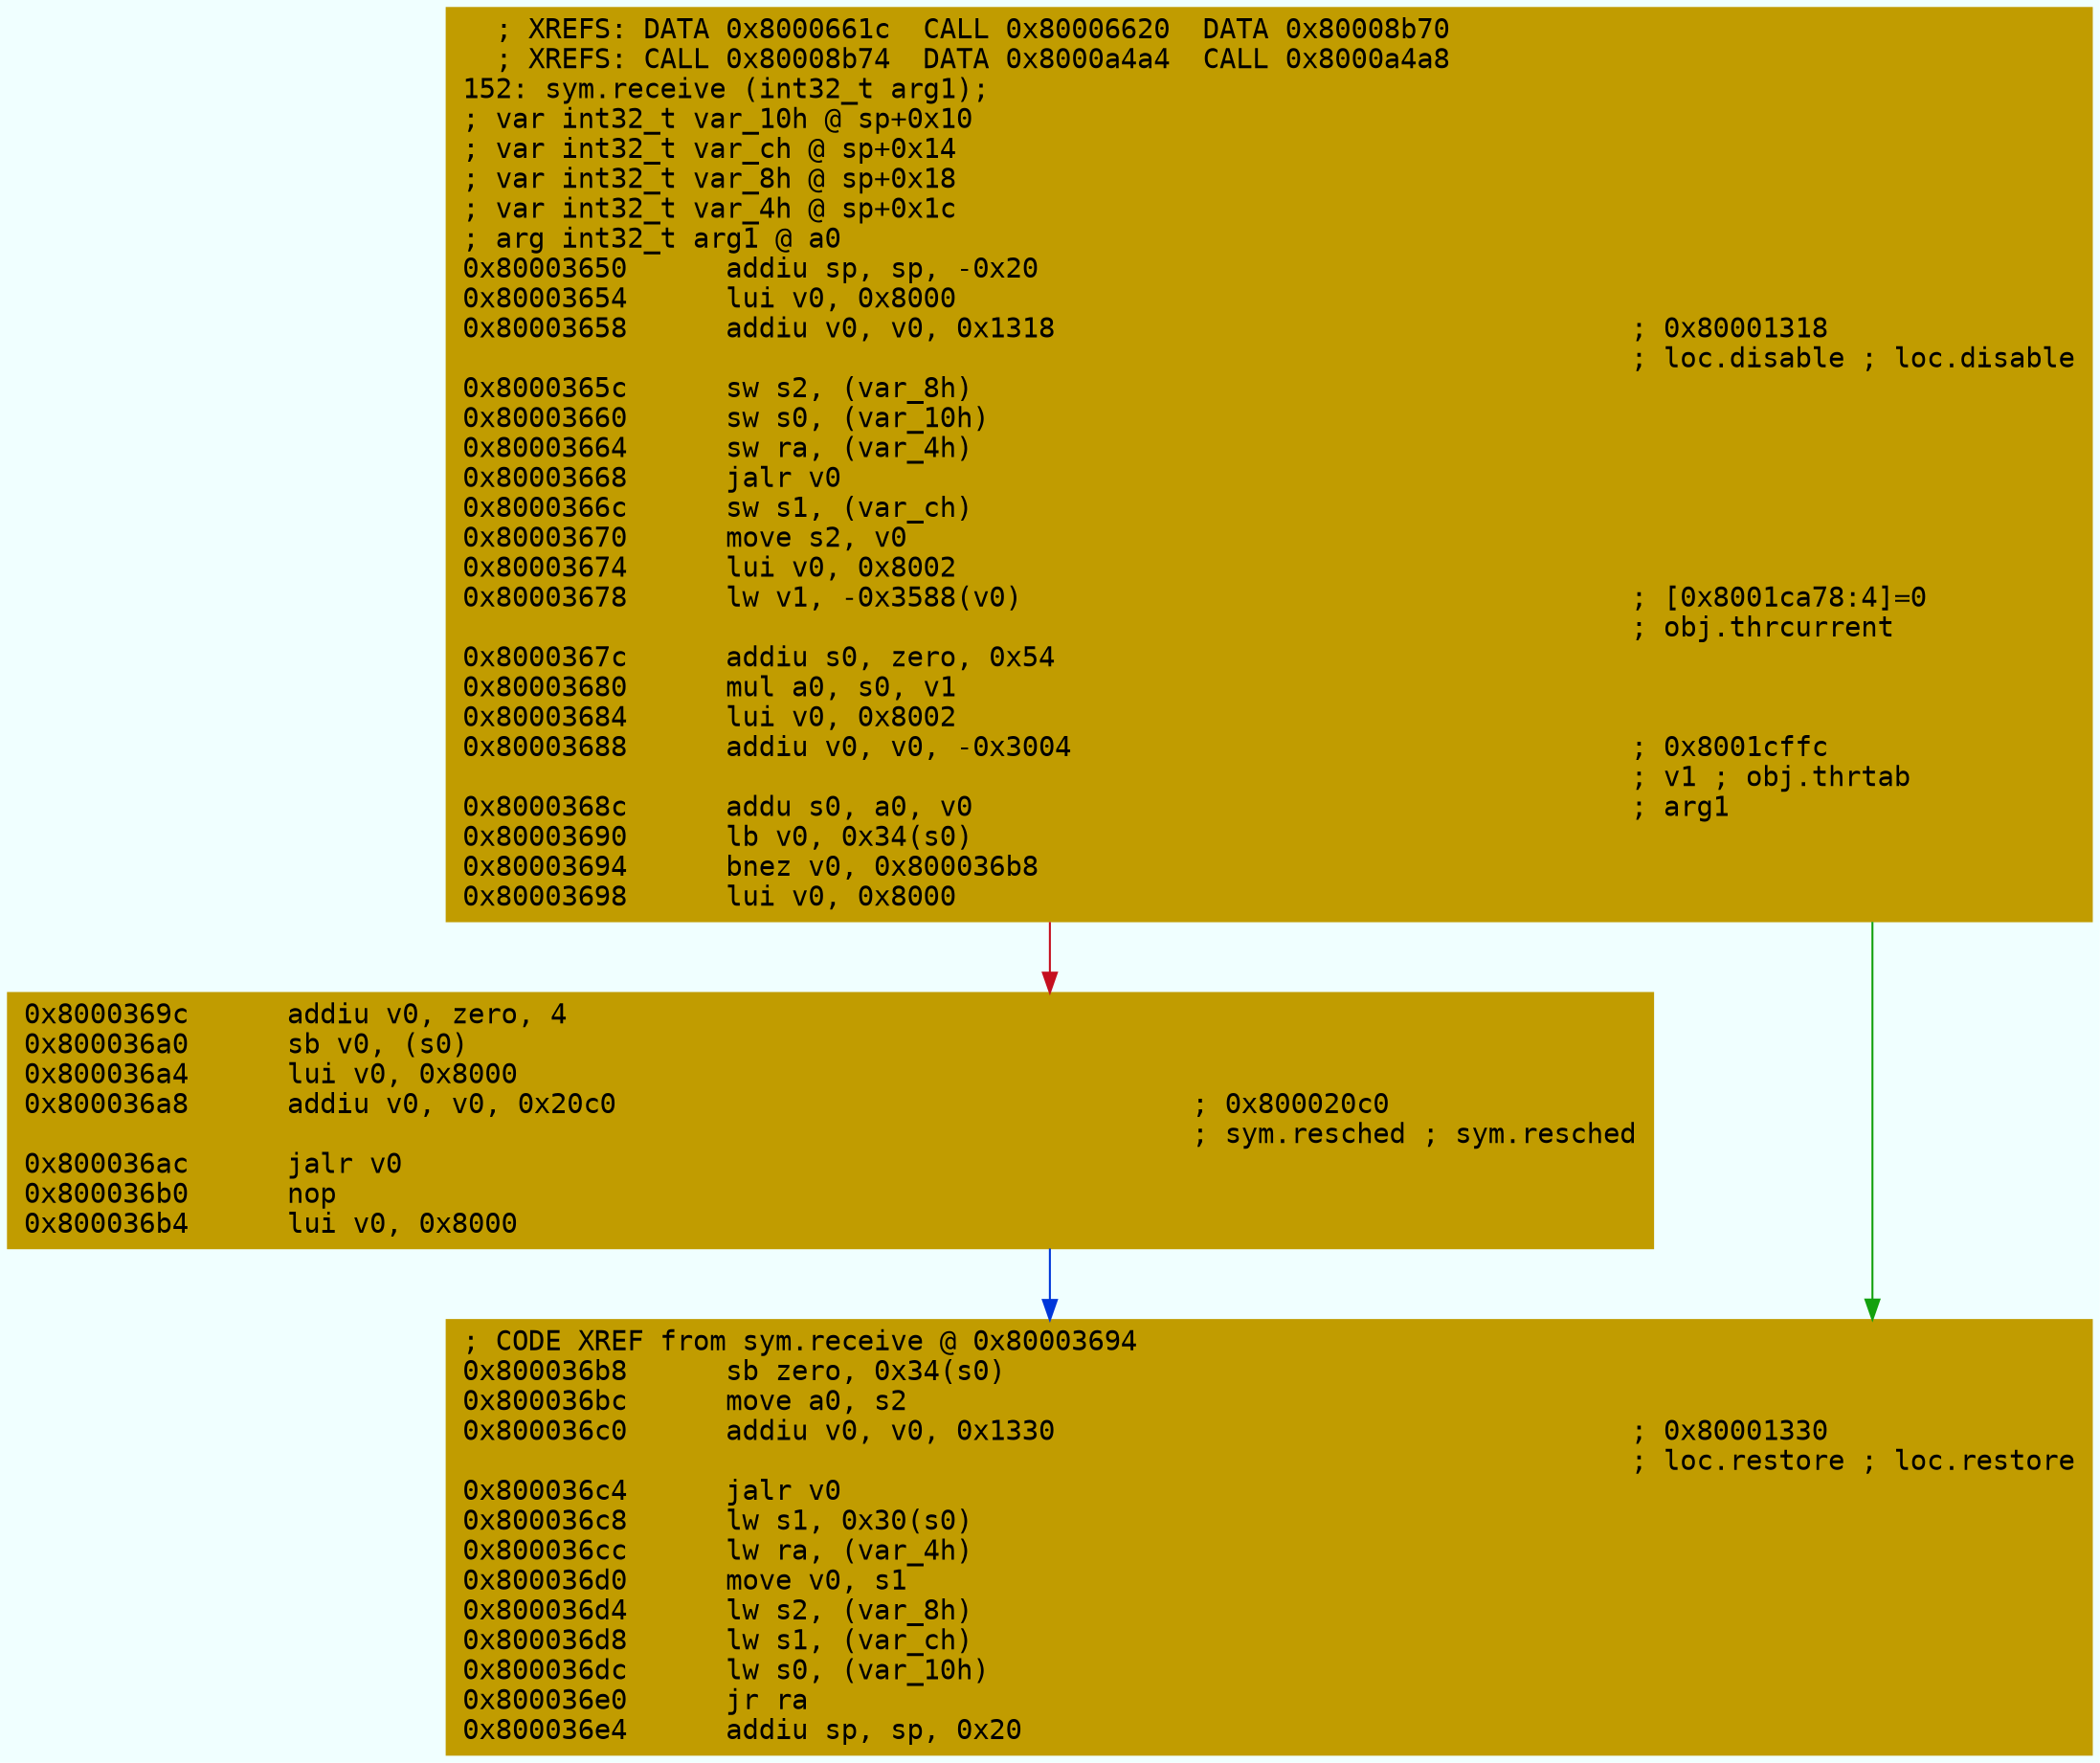 digraph code {
	graph [bgcolor=azure fontsize=8 fontname="Courier" splines="ortho"];
	node [fillcolor=gray style=filled shape=box];
	edge [arrowhead="normal"];
	"0x80003650" [URL="sym.receive/0x80003650", fillcolor="#c19c00",color="#c19c00", fontname="Courier",label="  ; XREFS: DATA 0x8000661c  CALL 0x80006620  DATA 0x80008b70  \l  ; XREFS: CALL 0x80008b74  DATA 0x8000a4a4  CALL 0x8000a4a8  \l152: sym.receive (int32_t arg1);\l; var int32_t var_10h @ sp+0x10\l; var int32_t var_ch @ sp+0x14\l; var int32_t var_8h @ sp+0x18\l; var int32_t var_4h @ sp+0x1c\l; arg int32_t arg1 @ a0\l0x80003650      addiu sp, sp, -0x20\l0x80003654      lui v0, 0x8000\l0x80003658      addiu v0, v0, 0x1318                                   ; 0x80001318\l                                                                       ; loc.disable ; loc.disable\l0x8000365c      sw s2, (var_8h)\l0x80003660      sw s0, (var_10h)\l0x80003664      sw ra, (var_4h)\l0x80003668      jalr v0\l0x8000366c      sw s1, (var_ch)\l0x80003670      move s2, v0\l0x80003674      lui v0, 0x8002\l0x80003678      lw v1, -0x3588(v0)                                     ; [0x8001ca78:4]=0\l                                                                       ; obj.thrcurrent\l0x8000367c      addiu s0, zero, 0x54\l0x80003680      mul a0, s0, v1\l0x80003684      lui v0, 0x8002\l0x80003688      addiu v0, v0, -0x3004                                  ; 0x8001cffc\l                                                                       ; v1 ; obj.thrtab\l0x8000368c      addu s0, a0, v0                                        ; arg1\l0x80003690      lb v0, 0x34(s0)\l0x80003694      bnez v0, 0x800036b8\l0x80003698      lui v0, 0x8000\l"]
	"0x8000369c" [URL="sym.receive/0x8000369c", fillcolor="#c19c00",color="#c19c00", fontname="Courier",label="0x8000369c      addiu v0, zero, 4\l0x800036a0      sb v0, (s0)\l0x800036a4      lui v0, 0x8000\l0x800036a8      addiu v0, v0, 0x20c0                                   ; 0x800020c0\l                                                                       ; sym.resched ; sym.resched\l0x800036ac      jalr v0\l0x800036b0      nop\l0x800036b4      lui v0, 0x8000\l"]
	"0x800036b8" [URL="sym.receive/0x800036b8", fillcolor="#c19c00",color="#c19c00", fontname="Courier",label="; CODE XREF from sym.receive @ 0x80003694\l0x800036b8      sb zero, 0x34(s0)\l0x800036bc      move a0, s2\l0x800036c0      addiu v0, v0, 0x1330                                   ; 0x80001330\l                                                                       ; loc.restore ; loc.restore\l0x800036c4      jalr v0\l0x800036c8      lw s1, 0x30(s0)\l0x800036cc      lw ra, (var_4h)\l0x800036d0      move v0, s1\l0x800036d4      lw s2, (var_8h)\l0x800036d8      lw s1, (var_ch)\l0x800036dc      lw s0, (var_10h)\l0x800036e0      jr ra\l0x800036e4      addiu sp, sp, 0x20\l"]
        "0x80003650" -> "0x800036b8" [color="#13a10e"];
        "0x80003650" -> "0x8000369c" [color="#c50f1f"];
        "0x8000369c" -> "0x800036b8" [color="#0037da"];
}
